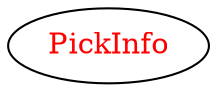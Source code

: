 digraph dependencyGraph {
 concentrate=true;
 ranksep="2.0";
 rankdir="LR"; 
 splines="ortho";
"PickInfo" [fontcolor="red"];
}